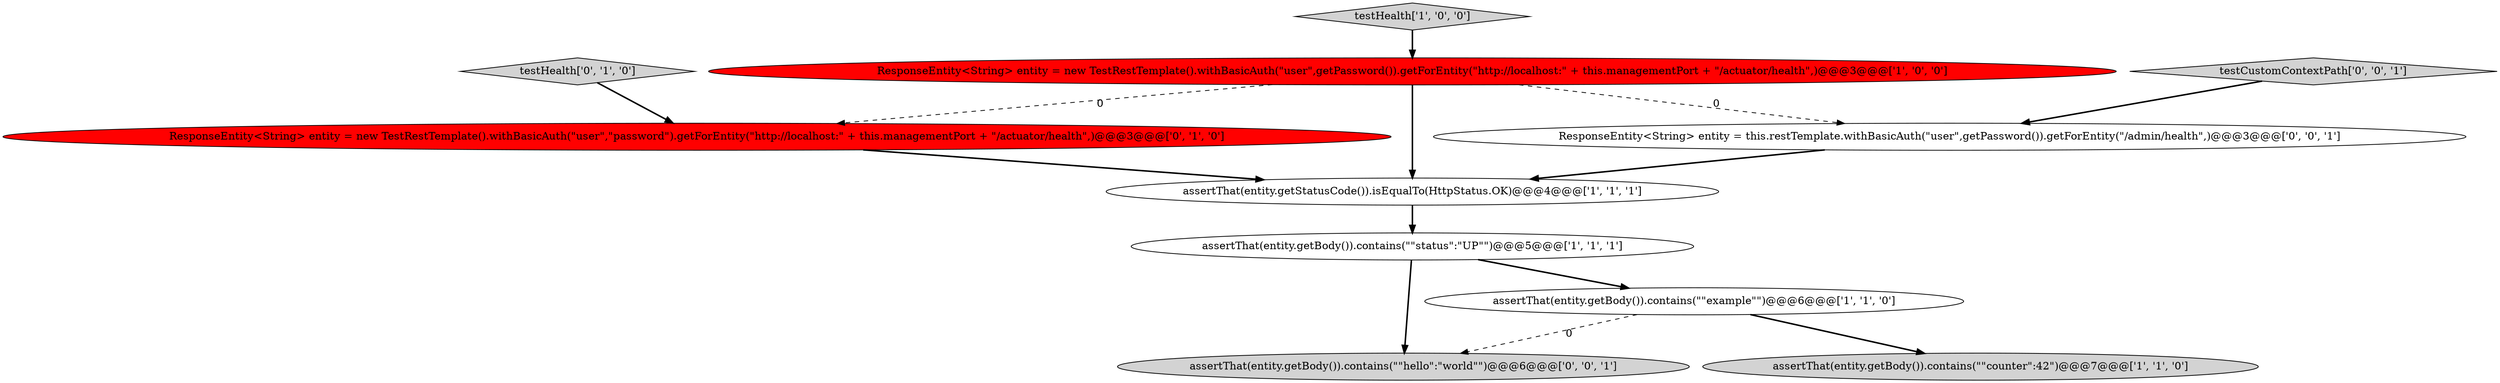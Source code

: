 digraph {
6 [style = filled, label = "ResponseEntity<String> entity = new TestRestTemplate().withBasicAuth(\"user\",\"password\").getForEntity(\"http://localhost:\" + this.managementPort + \"/actuator/health\",)@@@3@@@['0', '1', '0']", fillcolor = red, shape = ellipse image = "AAA1AAABBB2BBB"];
8 [style = filled, label = "ResponseEntity<String> entity = this.restTemplate.withBasicAuth(\"user\",getPassword()).getForEntity(\"/admin/health\",)@@@3@@@['0', '0', '1']", fillcolor = white, shape = ellipse image = "AAA0AAABBB3BBB"];
7 [style = filled, label = "testHealth['0', '1', '0']", fillcolor = lightgray, shape = diamond image = "AAA0AAABBB2BBB"];
9 [style = filled, label = "assertThat(entity.getBody()).contains(\"\"hello\":\"world\"\")@@@6@@@['0', '0', '1']", fillcolor = lightgray, shape = ellipse image = "AAA0AAABBB3BBB"];
2 [style = filled, label = "assertThat(entity.getBody()).contains(\"\"counter\":42\")@@@7@@@['1', '1', '0']", fillcolor = lightgray, shape = ellipse image = "AAA0AAABBB1BBB"];
0 [style = filled, label = "testHealth['1', '0', '0']", fillcolor = lightgray, shape = diamond image = "AAA0AAABBB1BBB"];
3 [style = filled, label = "ResponseEntity<String> entity = new TestRestTemplate().withBasicAuth(\"user\",getPassword()).getForEntity(\"http://localhost:\" + this.managementPort + \"/actuator/health\",)@@@3@@@['1', '0', '0']", fillcolor = red, shape = ellipse image = "AAA1AAABBB1BBB"];
5 [style = filled, label = "assertThat(entity.getBody()).contains(\"\"status\":\"UP\"\")@@@5@@@['1', '1', '1']", fillcolor = white, shape = ellipse image = "AAA0AAABBB1BBB"];
10 [style = filled, label = "testCustomContextPath['0', '0', '1']", fillcolor = lightgray, shape = diamond image = "AAA0AAABBB3BBB"];
1 [style = filled, label = "assertThat(entity.getBody()).contains(\"\"example\"\")@@@6@@@['1', '1', '0']", fillcolor = white, shape = ellipse image = "AAA0AAABBB1BBB"];
4 [style = filled, label = "assertThat(entity.getStatusCode()).isEqualTo(HttpStatus.OK)@@@4@@@['1', '1', '1']", fillcolor = white, shape = ellipse image = "AAA0AAABBB1BBB"];
0->3 [style = bold, label=""];
3->8 [style = dashed, label="0"];
5->1 [style = bold, label=""];
6->4 [style = bold, label=""];
1->9 [style = dashed, label="0"];
1->2 [style = bold, label=""];
3->6 [style = dashed, label="0"];
8->4 [style = bold, label=""];
10->8 [style = bold, label=""];
5->9 [style = bold, label=""];
4->5 [style = bold, label=""];
3->4 [style = bold, label=""];
7->6 [style = bold, label=""];
}
